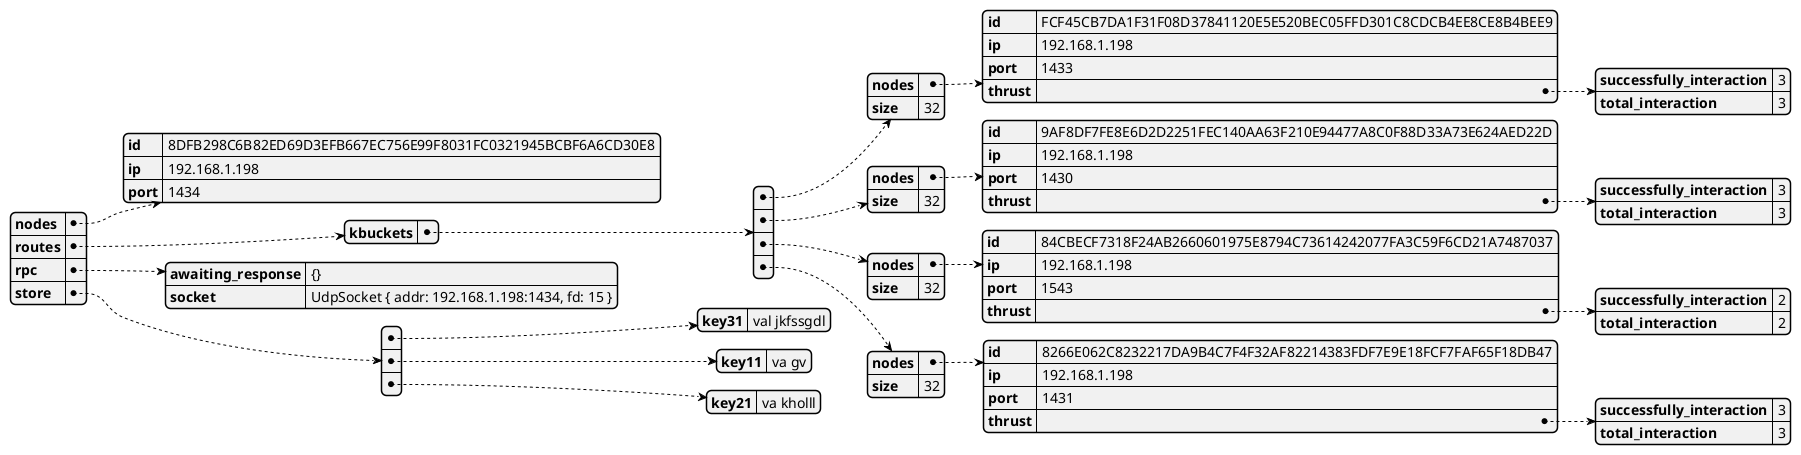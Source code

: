 @startjson
{"nodes":{"id":"8DFB298C6B82ED69D3EFB667EC756E99F8031FC0321945BCBF6A6CD30E8","ip":"192.168.1.198","port":1434},"routes":{"kbuckets":[{"nodes":{"id":"FCF45CB7DA1F31F08D37841120E5E520BEC05FFD301C8CDCB4EE8CE8B4BEE9","ip":"192.168.1.198","port":1433,"thrust":{"successfully_interaction":3,"total_interaction":3}},"size":32},{"nodes":{"id":"9AF8DF7FE8E6D2D2251FEC140AA63F210E94477A8C0F88D33A73E624AED22D","ip":"192.168.1.198","port":1430,"thrust":{"successfully_interaction":3,"total_interaction":3}},"size":32},{"nodes":{"id":"84CBECF7318F24AB2660601975E8794C73614242077FA3C59F6CD21A7487037","ip":"192.168.1.198","port":1543,"thrust":{"successfully_interaction":2,"total_interaction":2}},"size":32},{"nodes":{"id":"8266E062C8232217DA9B4C7F4F32AF82214383FDF7E9E18FCF7FAF65F18DB47","ip":"192.168.1.198","port":1431,"thrust":{"successfully_interaction":3,"total_interaction":3}},"size":32}]},"rpc":{"awaiting_response":"{}","socket":"UdpSocket { addr: 192.168.1.198:1434, fd: 15 }"},"store":[{"key31":"val jkfssgdl"},{"key11":"va gv"},{"key21":"va kholll"}]}
@endjson